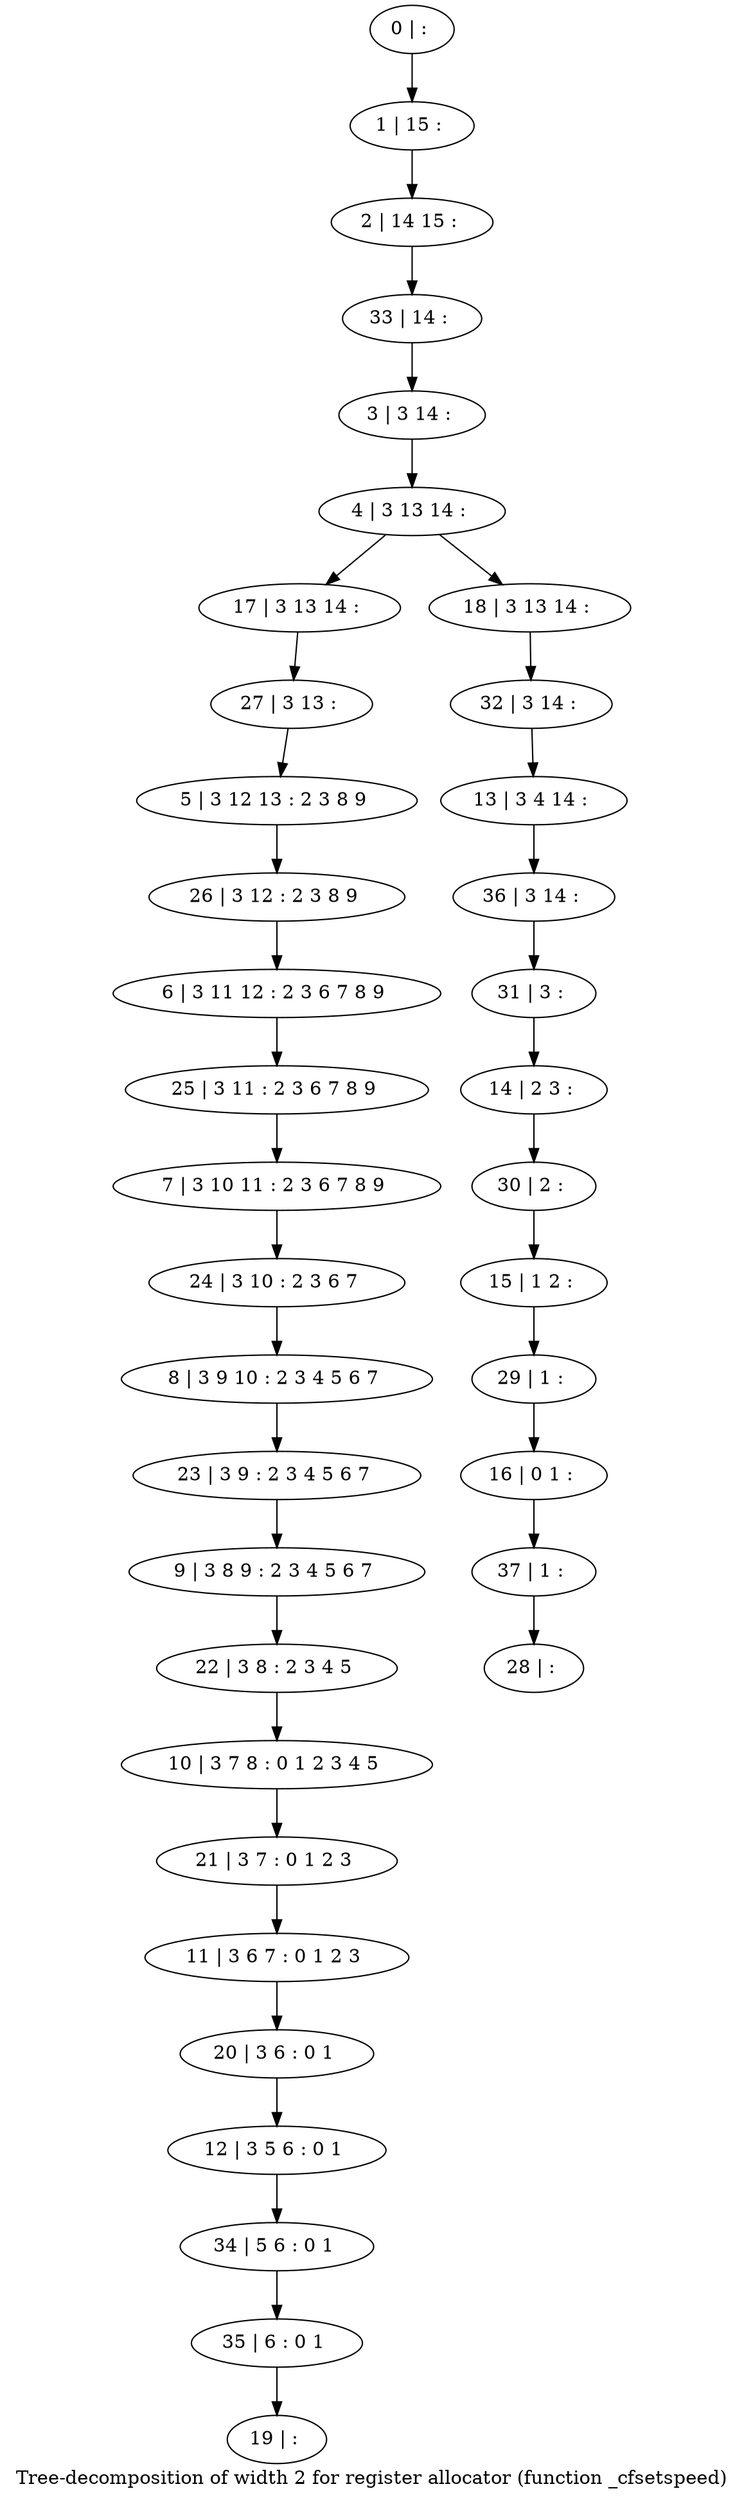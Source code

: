 digraph G {
graph [label="Tree-decomposition of width 2 for register allocator (function _cfsetspeed)"]
0[label="0 | : "];
1[label="1 | 15 : "];
2[label="2 | 14 15 : "];
3[label="3 | 3 14 : "];
4[label="4 | 3 13 14 : "];
5[label="5 | 3 12 13 : 2 3 8 9 "];
6[label="6 | 3 11 12 : 2 3 6 7 8 9 "];
7[label="7 | 3 10 11 : 2 3 6 7 8 9 "];
8[label="8 | 3 9 10 : 2 3 4 5 6 7 "];
9[label="9 | 3 8 9 : 2 3 4 5 6 7 "];
10[label="10 | 3 7 8 : 0 1 2 3 4 5 "];
11[label="11 | 3 6 7 : 0 1 2 3 "];
12[label="12 | 3 5 6 : 0 1 "];
13[label="13 | 3 4 14 : "];
14[label="14 | 2 3 : "];
15[label="15 | 1 2 : "];
16[label="16 | 0 1 : "];
17[label="17 | 3 13 14 : "];
18[label="18 | 3 13 14 : "];
19[label="19 | : "];
20[label="20 | 3 6 : 0 1 "];
21[label="21 | 3 7 : 0 1 2 3 "];
22[label="22 | 3 8 : 2 3 4 5 "];
23[label="23 | 3 9 : 2 3 4 5 6 7 "];
24[label="24 | 3 10 : 2 3 6 7 "];
25[label="25 | 3 11 : 2 3 6 7 8 9 "];
26[label="26 | 3 12 : 2 3 8 9 "];
27[label="27 | 3 13 : "];
28[label="28 | : "];
29[label="29 | 1 : "];
30[label="30 | 2 : "];
31[label="31 | 3 : "];
32[label="32 | 3 14 : "];
33[label="33 | 14 : "];
34[label="34 | 5 6 : 0 1 "];
35[label="35 | 6 : 0 1 "];
36[label="36 | 3 14 : "];
37[label="37 | 1 : "];
0->1 ;
1->2 ;
3->4 ;
4->17 ;
4->18 ;
20->12 ;
11->20 ;
21->11 ;
10->21 ;
22->10 ;
9->22 ;
23->9 ;
8->23 ;
24->8 ;
7->24 ;
25->7 ;
6->25 ;
26->6 ;
5->26 ;
27->5 ;
17->27 ;
29->16 ;
15->29 ;
30->15 ;
14->30 ;
31->14 ;
32->13 ;
18->32 ;
33->3 ;
2->33 ;
12->34 ;
35->19 ;
34->35 ;
36->31 ;
13->36 ;
37->28 ;
16->37 ;
}
